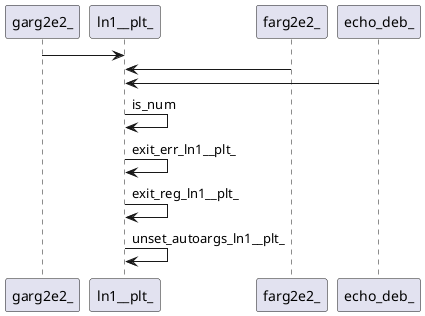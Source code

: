 @startuml rete
garg2e2_ -> ln1__plt_ 
farg2e2_ -> ln1__plt_
echo_deb_ -> ln1__plt_
ln1__plt_ -> ln1__plt_:is_num
ln1__plt_ -> ln1__plt_:exit_err_ln1__plt_
ln1__plt_ -> ln1__plt_:exit_reg_ln1__plt_
ln1__plt_ -> ln1__plt_:unset_autoargs_ln1__plt_
' {wrap_fn}
' fnn o-> ln1__plt_
' {body_fn}
@enduml